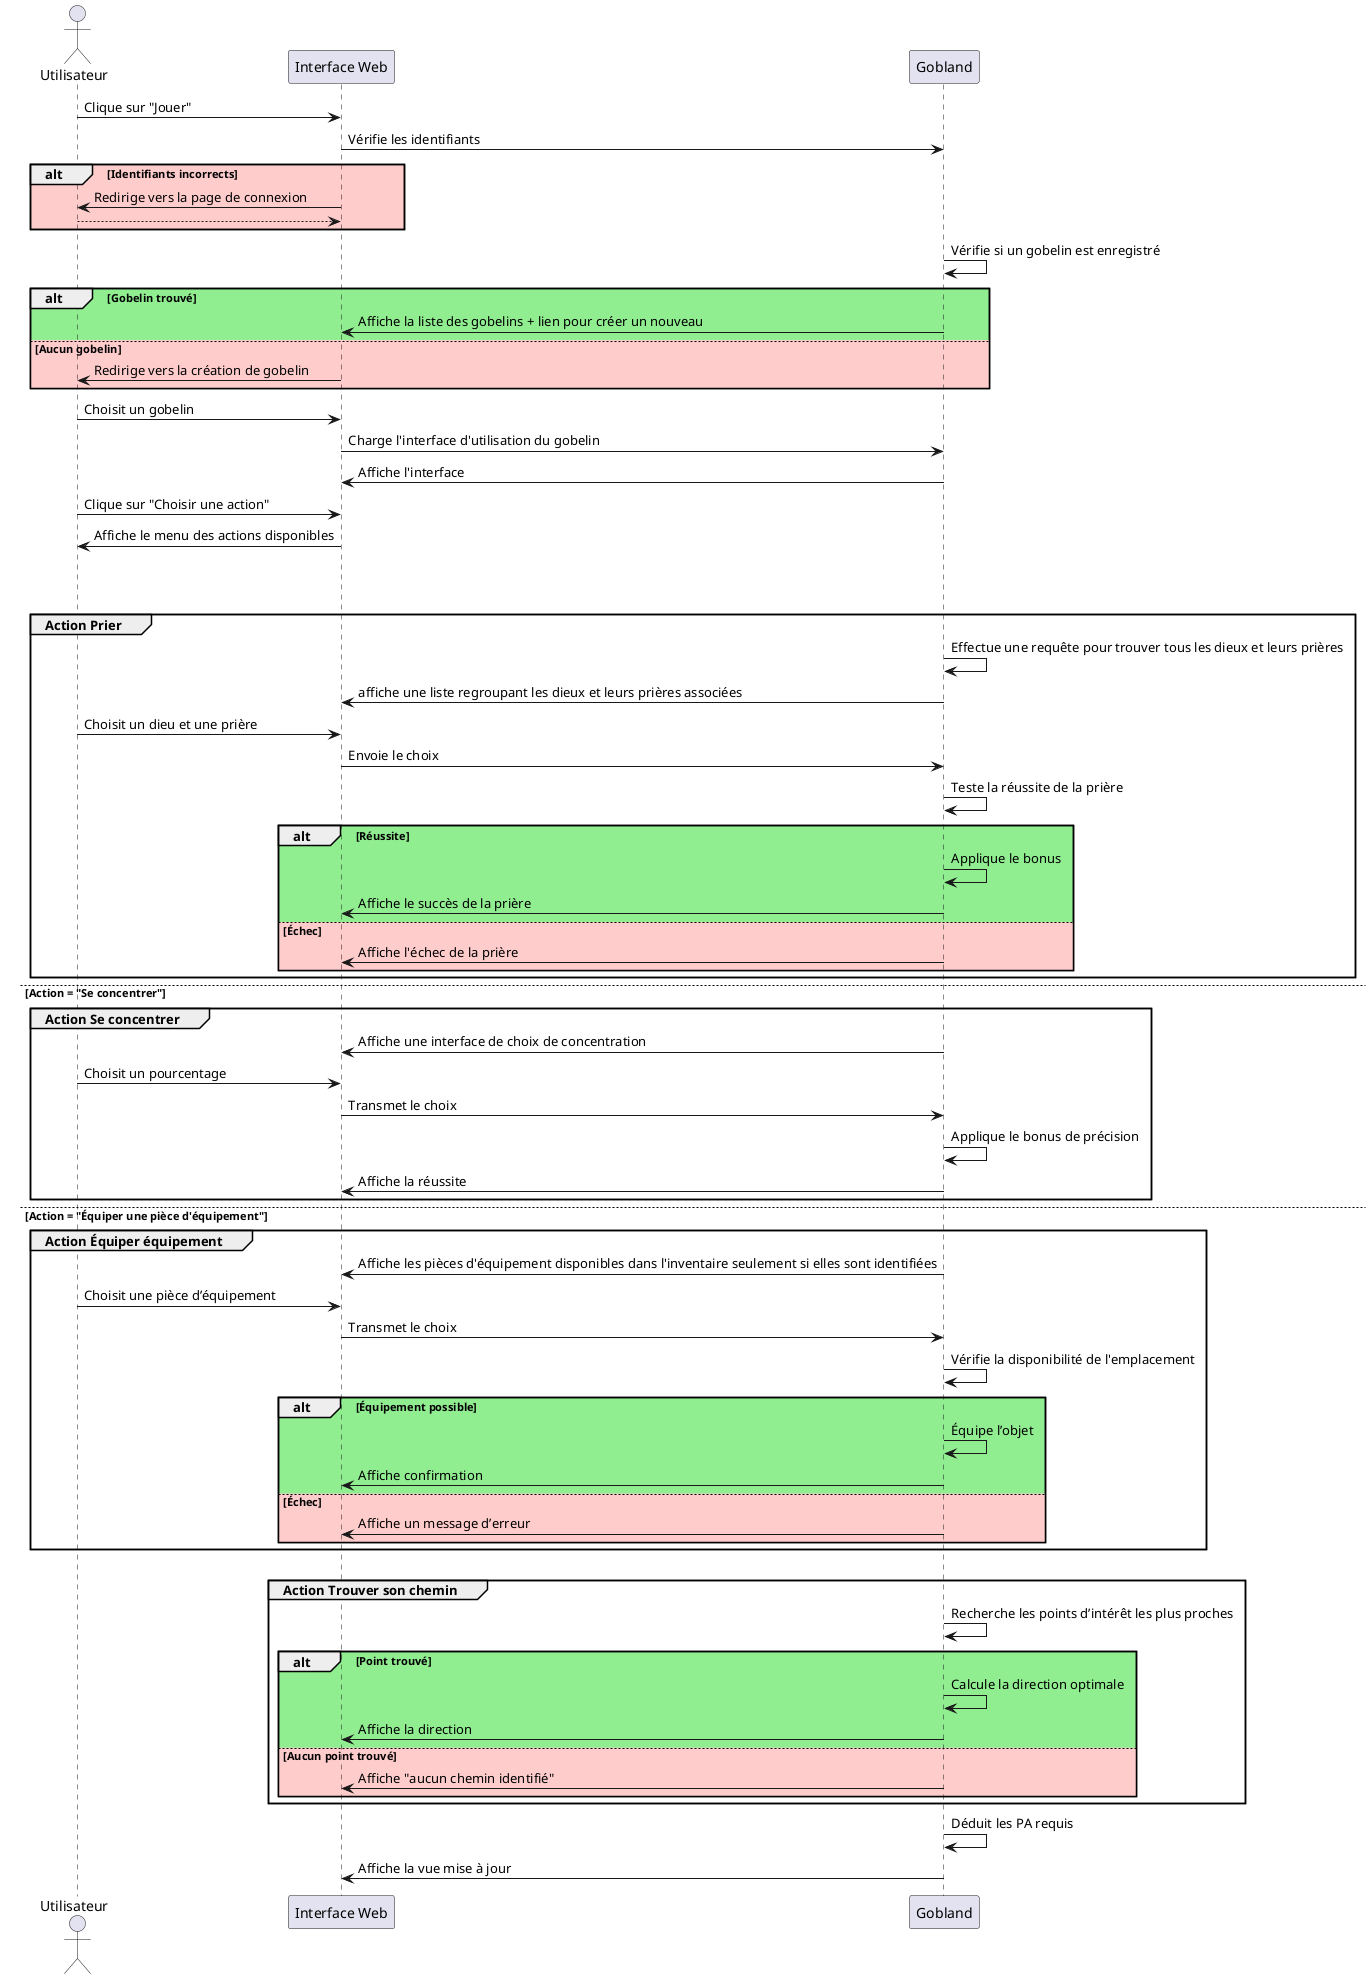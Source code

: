 @startuml action_gobelin_sequence_complements

actor Utilisateur
participant "Interface Web" as UI
participant "Gobland" as System

Utilisateur -> UI : Clique sur "Jouer"
UI -> System : Vérifie les identifiants
alt #FFCCCC Identifiants incorrects
    UI -> Utilisateur : Redirige vers la page de connexion
    return
end

System -> System : Vérifie si un gobelin est enregistré
alt #lightgreen Gobelin trouvé
    System -> UI : Affiche la liste des gobelins + lien pour créer un nouveau
else #FFCCCC Aucun gobelin
    UI -> Utilisateur : Redirige vers la création de gobelin
end

Utilisateur -> UI : Choisit un gobelin
UI -> System : Charge l'interface d'utilisation du gobelin
System -> UI : Affiche l'interface

Utilisateur -> UI : Clique sur "Choisir une action"
UI -> Utilisateur : Affiche le menu des actions disponibles

alt Action = Se déplacer

alt Action = "Prier"
    group Action Prier
        System -> System : Effectue une requête pour trouver tous les dieux et leurs prières
        System -> UI : affiche une liste regroupant les dieux et leurs prières associées
        Utilisateur -> UI : Choisit un dieu et une prière
        UI -> System : Envoie le choix
        System -> System : Teste la réussite de la prière
        alt #lightgreen Réussite
            System -> System : Applique le bonus
            System -> UI : Affiche le succès de la prière
        else #FFCCCC Échec
            System -> UI : Affiche l'échec de la prière
        end
    end group

else Action = "Se concentrer"
    group Action Se concentrer
        System -> UI : Affiche une interface de choix de concentration
        Utilisateur -> UI : Choisit un pourcentage
        UI -> System : Transmet le choix
        System -> System : Applique le bonus de précision
        System -> UI : Affiche la réussite
    end group

else Action = "Équiper une pièce d'équipement"
    group Action Équiper équipement
        System -> UI : Affiche les pièces d'équipement disponibles dans l'inventaire seulement si elles sont identifiées
        Utilisateur -> UI : Choisit une pièce d’équipement
        UI -> System : Transmet le choix
        System -> System : Vérifie la disponibilité de l'emplacement
        alt #lightgreen Équipement possible
            System -> System : Équipe l’objet
            System -> UI : Affiche confirmation
        else #FFCCCC Échec
            System -> UI : Affiche un message d’erreur
        end
    end group

else Action = "Trouver son chemin"
    group Action Trouver son chemin
        System -> System : Recherche les points d’intérêt les plus proches
        alt #lightgreen Point trouvé
            System -> System : Calcule la direction optimale
            System -> UI : Affiche la direction
        else #FFCCCC Aucun point trouvé
            System -> UI : Affiche "aucun chemin identifié"
        end
    end group
System -> System : Déduit les PA requis
System -> UI : Affiche la vue mise à jour
@enduml